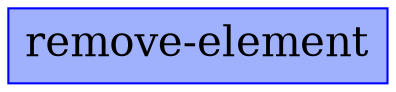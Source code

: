 digraph "PROV" { size="16,12"; rankdir="BT";
"http://example.org/remove-element" [fillcolor="#9FB1FC",color="#0000FF",shape="polygon",sides="4",style="filled",label="remove-element",URL="http://example.org/remove-element",fontsize="20"]
}